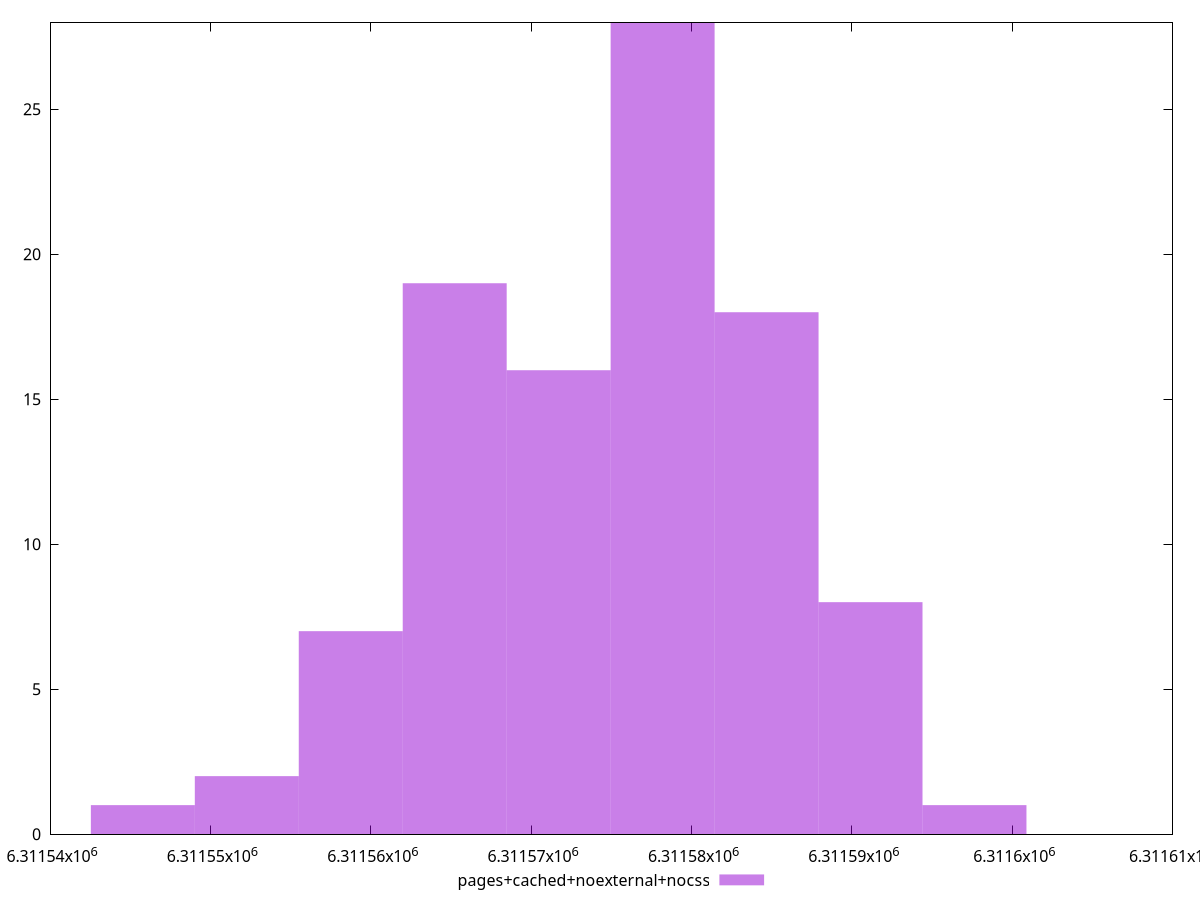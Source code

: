 $_pagesCachedNoexternalNocss <<EOF
6311578.203174164 28
6311565.23765013 19
6311584.685936181 18
6311571.720412146 16
6311545.789364079 1
6311597.6514602145 1
6311558.754888113 7
6311591.168698197 8
6311552.272126095 2
EOF
set key outside below
set terminal pngcairo
set output "report_00005_2020-11-02T22-26-11.212Z/total-byte-weight/pages+cached+noexternal+nocss//raw_hist.png"
set yrange [0:28]
set boxwidth 6.482762016994932
set style fill transparent solid 0.5 noborder
plot $_pagesCachedNoexternalNocss title "pages+cached+noexternal+nocss" with boxes ,